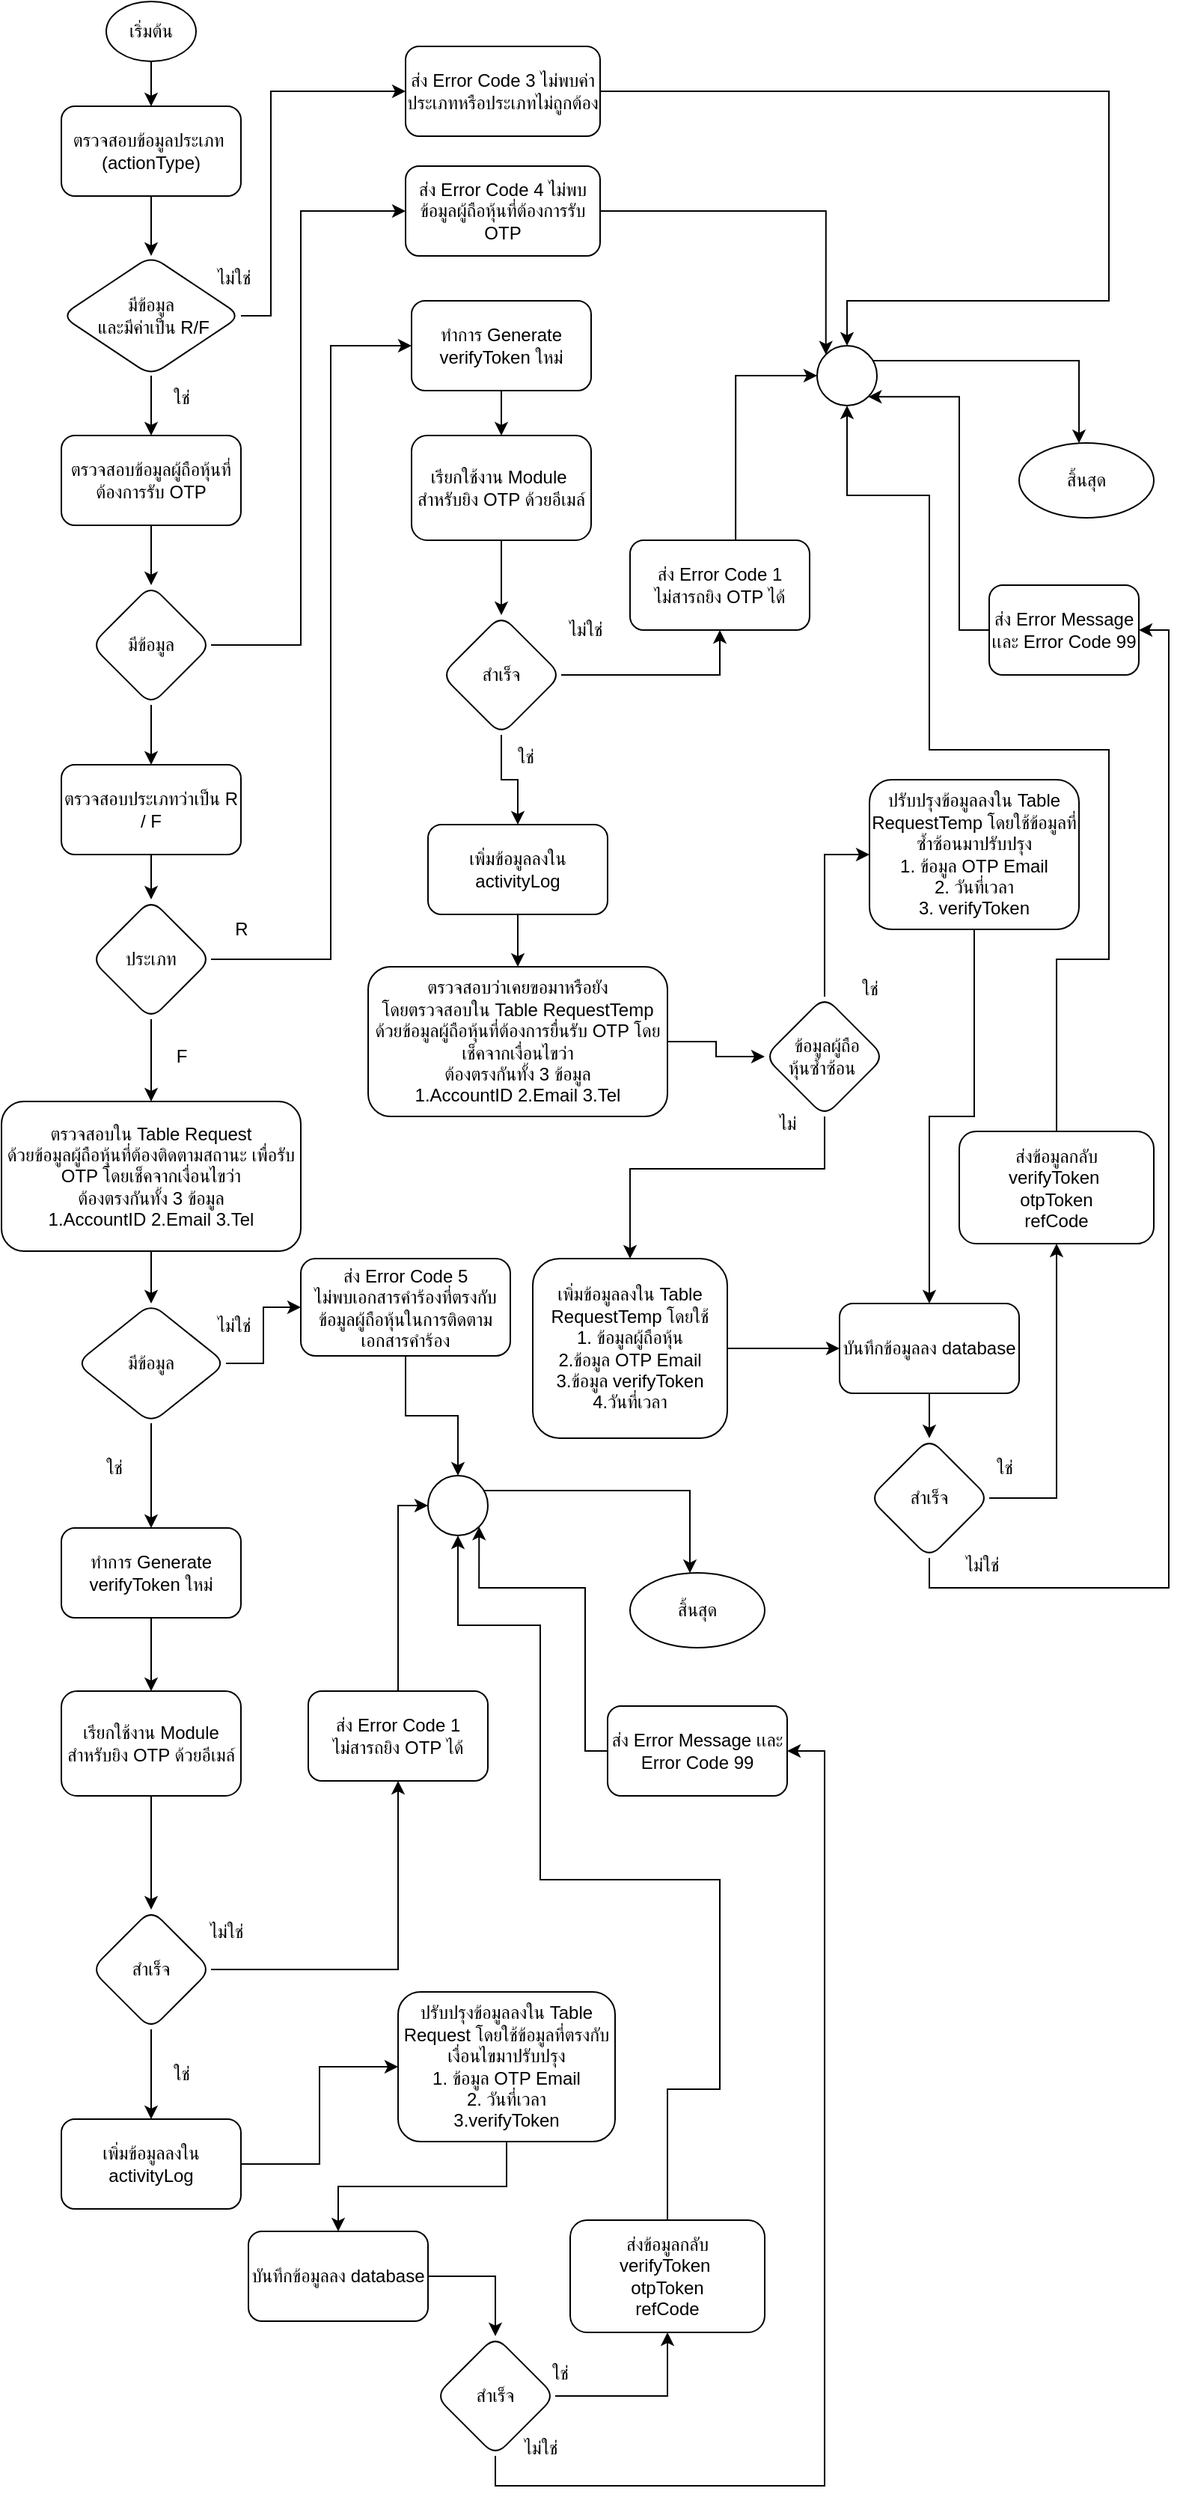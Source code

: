 <mxfile version="20.2.7" type="github">
  <diagram id="dro-6b8uDXhCYp0ZRgtl" name="หน้า-1">
    <mxGraphModel dx="1501" dy="836" grid="1" gridSize="10" guides="1" tooltips="1" connect="1" arrows="1" fold="1" page="1" pageScale="1" pageWidth="827" pageHeight="1169" math="0" shadow="0">
      <root>
        <mxCell id="0" />
        <mxCell id="1" parent="0" />
        <mxCell id="cVtNknkUycDQGSGfjUrZ-103" value="" style="group" parent="1" vertex="1" connectable="0">
          <mxGeometry x="29" y="30" width="770" height="1660" as="geometry" />
        </mxCell>
        <mxCell id="cVtNknkUycDQGSGfjUrZ-2" value="เริ่มต้น" style="ellipse;whiteSpace=wrap;html=1;" parent="cVtNknkUycDQGSGfjUrZ-103" vertex="1">
          <mxGeometry x="70" width="60" height="40" as="geometry" />
        </mxCell>
        <mxCell id="cVtNknkUycDQGSGfjUrZ-4" value="ตรวจสอบข้อมูลประเภท&amp;nbsp;&lt;br&gt;(actionType)" style="rounded=1;whiteSpace=wrap;html=1;" parent="cVtNknkUycDQGSGfjUrZ-103" vertex="1">
          <mxGeometry x="40" y="70" width="120" height="60" as="geometry" />
        </mxCell>
        <mxCell id="cVtNknkUycDQGSGfjUrZ-1" value="" style="edgeStyle=orthogonalEdgeStyle;rounded=0;orthogonalLoop=1;jettySize=auto;html=1;" parent="cVtNknkUycDQGSGfjUrZ-103" source="cVtNknkUycDQGSGfjUrZ-2" target="cVtNknkUycDQGSGfjUrZ-4" edge="1">
          <mxGeometry relative="1" as="geometry" />
        </mxCell>
        <mxCell id="cVtNknkUycDQGSGfjUrZ-7" value="มีข้อมูล&lt;br&gt;&amp;nbsp;และมีค่าเป็น R/F" style="rhombus;whiteSpace=wrap;html=1;rounded=1;" parent="cVtNknkUycDQGSGfjUrZ-103" vertex="1">
          <mxGeometry x="40" y="170" width="120" height="80" as="geometry" />
        </mxCell>
        <mxCell id="cVtNknkUycDQGSGfjUrZ-3" value="" style="edgeStyle=orthogonalEdgeStyle;rounded=0;orthogonalLoop=1;jettySize=auto;html=1;" parent="cVtNknkUycDQGSGfjUrZ-103" source="cVtNknkUycDQGSGfjUrZ-4" target="cVtNknkUycDQGSGfjUrZ-7" edge="1">
          <mxGeometry relative="1" as="geometry" />
        </mxCell>
        <mxCell id="cVtNknkUycDQGSGfjUrZ-9" value="ส่ง Error Code 3 ไม่พบค่าประเภทหรือประเภทไม่ถูกต้อง" style="whiteSpace=wrap;html=1;rounded=1;" parent="cVtNknkUycDQGSGfjUrZ-103" vertex="1">
          <mxGeometry x="270" y="30" width="130" height="60" as="geometry" />
        </mxCell>
        <mxCell id="cVtNknkUycDQGSGfjUrZ-5" value="" style="edgeStyle=orthogonalEdgeStyle;rounded=0;orthogonalLoop=1;jettySize=auto;html=1;" parent="cVtNknkUycDQGSGfjUrZ-103" source="cVtNknkUycDQGSGfjUrZ-7" target="cVtNknkUycDQGSGfjUrZ-9" edge="1">
          <mxGeometry relative="1" as="geometry">
            <Array as="points">
              <mxPoint x="180" y="210" />
              <mxPoint x="180" y="60" />
            </Array>
          </mxGeometry>
        </mxCell>
        <mxCell id="cVtNknkUycDQGSGfjUrZ-12" value="ตรวจสอบข้อมูลผู้ถือหุ้นที่ต้องการรับ OTP" style="whiteSpace=wrap;html=1;rounded=1;" parent="cVtNknkUycDQGSGfjUrZ-103" vertex="1">
          <mxGeometry x="40" y="290" width="120" height="60" as="geometry" />
        </mxCell>
        <mxCell id="cVtNknkUycDQGSGfjUrZ-6" value="" style="edgeStyle=orthogonalEdgeStyle;rounded=0;orthogonalLoop=1;jettySize=auto;html=1;" parent="cVtNknkUycDQGSGfjUrZ-103" source="cVtNknkUycDQGSGfjUrZ-7" target="cVtNknkUycDQGSGfjUrZ-12" edge="1">
          <mxGeometry relative="1" as="geometry" />
        </mxCell>
        <mxCell id="cVtNknkUycDQGSGfjUrZ-14" value="ส่ง Error Code 4 ไม่พบข้อมูลผู้ถือหุ้นที่ต้องการรับ OTP" style="whiteSpace=wrap;html=1;rounded=1;" parent="cVtNknkUycDQGSGfjUrZ-103" vertex="1">
          <mxGeometry x="270" y="110" width="130" height="60" as="geometry" />
        </mxCell>
        <mxCell id="cVtNknkUycDQGSGfjUrZ-15" value="ไม่ใช่" style="text;html=1;align=center;verticalAlign=middle;resizable=0;points=[];autosize=1;strokeColor=none;fillColor=none;" parent="cVtNknkUycDQGSGfjUrZ-103" vertex="1">
          <mxGeometry x="130" y="170" width="50" height="30" as="geometry" />
        </mxCell>
        <mxCell id="cVtNknkUycDQGSGfjUrZ-16" value="ใช่" style="text;html=1;align=center;verticalAlign=middle;resizable=0;points=[];autosize=1;strokeColor=none;fillColor=none;" parent="cVtNknkUycDQGSGfjUrZ-103" vertex="1">
          <mxGeometry x="100" y="250" width="40" height="30" as="geometry" />
        </mxCell>
        <mxCell id="cVtNknkUycDQGSGfjUrZ-18" value="มีข้อมูล" style="rhombus;whiteSpace=wrap;html=1;rounded=1;" parent="cVtNknkUycDQGSGfjUrZ-103" vertex="1">
          <mxGeometry x="60" y="390" width="80" height="80" as="geometry" />
        </mxCell>
        <mxCell id="cVtNknkUycDQGSGfjUrZ-11" value="" style="edgeStyle=orthogonalEdgeStyle;rounded=0;orthogonalLoop=1;jettySize=auto;html=1;" parent="cVtNknkUycDQGSGfjUrZ-103" source="cVtNknkUycDQGSGfjUrZ-12" target="cVtNknkUycDQGSGfjUrZ-18" edge="1">
          <mxGeometry relative="1" as="geometry" />
        </mxCell>
        <mxCell id="cVtNknkUycDQGSGfjUrZ-10" value="" style="edgeStyle=orthogonalEdgeStyle;rounded=0;orthogonalLoop=1;jettySize=auto;html=1;exitX=1;exitY=0.5;exitDx=0;exitDy=0;" parent="cVtNknkUycDQGSGfjUrZ-103" source="cVtNknkUycDQGSGfjUrZ-18" target="cVtNknkUycDQGSGfjUrZ-14" edge="1">
          <mxGeometry relative="1" as="geometry">
            <Array as="points">
              <mxPoint x="200" y="430" />
              <mxPoint x="200" y="140" />
            </Array>
          </mxGeometry>
        </mxCell>
        <mxCell id="cVtNknkUycDQGSGfjUrZ-21" value="ตรวจสอบประเภทว่าเป็น R / F" style="whiteSpace=wrap;html=1;rounded=1;" parent="cVtNknkUycDQGSGfjUrZ-103" vertex="1">
          <mxGeometry x="40" y="510" width="120" height="60" as="geometry" />
        </mxCell>
        <mxCell id="cVtNknkUycDQGSGfjUrZ-17" value="" style="edgeStyle=orthogonalEdgeStyle;rounded=0;orthogonalLoop=1;jettySize=auto;html=1;" parent="cVtNknkUycDQGSGfjUrZ-103" source="cVtNknkUycDQGSGfjUrZ-18" target="cVtNknkUycDQGSGfjUrZ-21" edge="1">
          <mxGeometry relative="1" as="geometry" />
        </mxCell>
        <mxCell id="cVtNknkUycDQGSGfjUrZ-23" value="ประเภท" style="rhombus;whiteSpace=wrap;html=1;rounded=1;" parent="cVtNknkUycDQGSGfjUrZ-103" vertex="1">
          <mxGeometry x="60" y="600" width="80" height="80" as="geometry" />
        </mxCell>
        <mxCell id="cVtNknkUycDQGSGfjUrZ-20" value="" style="edgeStyle=orthogonalEdgeStyle;rounded=0;orthogonalLoop=1;jettySize=auto;html=1;" parent="cVtNknkUycDQGSGfjUrZ-103" source="cVtNknkUycDQGSGfjUrZ-21" target="cVtNknkUycDQGSGfjUrZ-23" edge="1">
          <mxGeometry relative="1" as="geometry" />
        </mxCell>
        <mxCell id="cVtNknkUycDQGSGfjUrZ-24" value="R" style="text;html=1;align=center;verticalAlign=middle;resizable=0;points=[];autosize=1;strokeColor=none;fillColor=none;" parent="cVtNknkUycDQGSGfjUrZ-103" vertex="1">
          <mxGeometry x="145" y="605" width="30" height="30" as="geometry" />
        </mxCell>
        <mxCell id="cVtNknkUycDQGSGfjUrZ-25" value="F" style="text;html=1;align=center;verticalAlign=middle;resizable=0;points=[];autosize=1;strokeColor=none;fillColor=none;" parent="cVtNknkUycDQGSGfjUrZ-103" vertex="1">
          <mxGeometry x="105" y="690" width="30" height="30" as="geometry" />
        </mxCell>
        <mxCell id="cVtNknkUycDQGSGfjUrZ-28" value="สำเร็จ" style="rhombus;whiteSpace=wrap;html=1;rounded=1;" parent="cVtNknkUycDQGSGfjUrZ-103" vertex="1">
          <mxGeometry x="294" y="410" width="80" height="80" as="geometry" />
        </mxCell>
        <mxCell id="cVtNknkUycDQGSGfjUrZ-30" value="ส่ง Error Code 1 &lt;br&gt;ไม่สารถยิง OTP ได้" style="whiteSpace=wrap;html=1;rounded=1;" parent="cVtNknkUycDQGSGfjUrZ-103" vertex="1">
          <mxGeometry x="420" y="360" width="120" height="60" as="geometry" />
        </mxCell>
        <mxCell id="cVtNknkUycDQGSGfjUrZ-27" style="edgeStyle=orthogonalEdgeStyle;rounded=0;orthogonalLoop=1;jettySize=auto;html=1;entryX=0.5;entryY=1;entryDx=0;entryDy=0;" parent="cVtNknkUycDQGSGfjUrZ-103" source="cVtNknkUycDQGSGfjUrZ-28" target="cVtNknkUycDQGSGfjUrZ-30" edge="1">
          <mxGeometry relative="1" as="geometry" />
        </mxCell>
        <mxCell id="cVtNknkUycDQGSGfjUrZ-31" value="ไม่ใช่" style="text;html=1;align=center;verticalAlign=middle;resizable=0;points=[];autosize=1;strokeColor=none;fillColor=none;" parent="cVtNknkUycDQGSGfjUrZ-103" vertex="1">
          <mxGeometry x="365" y="405" width="50" height="30" as="geometry" />
        </mxCell>
        <mxCell id="cVtNknkUycDQGSGfjUrZ-32" value="ใช่" style="text;html=1;align=center;verticalAlign=middle;resizable=0;points=[];autosize=1;strokeColor=none;fillColor=none;" parent="cVtNknkUycDQGSGfjUrZ-103" vertex="1">
          <mxGeometry x="330" y="490" width="40" height="30" as="geometry" />
        </mxCell>
        <mxCell id="cVtNknkUycDQGSGfjUrZ-34" value="" style="ellipse;whiteSpace=wrap;html=1;aspect=fixed;" parent="cVtNknkUycDQGSGfjUrZ-103" vertex="1">
          <mxGeometry x="545" y="230" width="40" height="40" as="geometry" />
        </mxCell>
        <mxCell id="cVtNknkUycDQGSGfjUrZ-8" style="edgeStyle=orthogonalEdgeStyle;rounded=0;orthogonalLoop=1;jettySize=auto;html=1;entryX=0.5;entryY=0;entryDx=0;entryDy=0;" parent="cVtNknkUycDQGSGfjUrZ-103" source="cVtNknkUycDQGSGfjUrZ-9" target="cVtNknkUycDQGSGfjUrZ-34" edge="1">
          <mxGeometry relative="1" as="geometry">
            <mxPoint x="710" y="110" as="targetPoint" />
            <Array as="points">
              <mxPoint x="740" y="60" />
              <mxPoint x="740" y="200" />
              <mxPoint x="565" y="200" />
            </Array>
          </mxGeometry>
        </mxCell>
        <mxCell id="cVtNknkUycDQGSGfjUrZ-13" style="edgeStyle=orthogonalEdgeStyle;rounded=0;orthogonalLoop=1;jettySize=auto;html=1;entryX=0;entryY=0;entryDx=0;entryDy=0;" parent="cVtNknkUycDQGSGfjUrZ-103" source="cVtNknkUycDQGSGfjUrZ-14" target="cVtNknkUycDQGSGfjUrZ-34" edge="1">
          <mxGeometry relative="1" as="geometry">
            <mxPoint x="660" y="140" as="targetPoint" />
          </mxGeometry>
        </mxCell>
        <mxCell id="cVtNknkUycDQGSGfjUrZ-29" style="edgeStyle=orthogonalEdgeStyle;rounded=0;orthogonalLoop=1;jettySize=auto;html=1;entryX=0;entryY=0.5;entryDx=0;entryDy=0;exitX=0.588;exitY=-0.004;exitDx=0;exitDy=0;exitPerimeter=0;" parent="cVtNknkUycDQGSGfjUrZ-103" source="cVtNknkUycDQGSGfjUrZ-30" target="cVtNknkUycDQGSGfjUrZ-34" edge="1">
          <mxGeometry relative="1" as="geometry" />
        </mxCell>
        <mxCell id="cVtNknkUycDQGSGfjUrZ-35" value="เพิ่มข้อมูลลงใน Table RequestTemp โดยใช้&lt;br&gt;1. ข้อมูลผู้ถือหุ้น &lt;br&gt;2.ข้อมูล OTP Email&lt;br&gt;3.ข้อมูล verifyToken&lt;br&gt;4.วันที่เวลา" style="whiteSpace=wrap;html=1;rounded=1;" parent="cVtNknkUycDQGSGfjUrZ-103" vertex="1">
          <mxGeometry x="355" y="840" width="130" height="120" as="geometry" />
        </mxCell>
        <mxCell id="cVtNknkUycDQGSGfjUrZ-37" value="เพิ่มข้อมูลลงใน activityLog" style="whiteSpace=wrap;html=1;rounded=1;" parent="cVtNknkUycDQGSGfjUrZ-103" vertex="1">
          <mxGeometry x="285" y="550" width="120" height="60" as="geometry" />
        </mxCell>
        <mxCell id="cVtNknkUycDQGSGfjUrZ-26" value="" style="edgeStyle=orthogonalEdgeStyle;rounded=0;orthogonalLoop=1;jettySize=auto;html=1;" parent="cVtNknkUycDQGSGfjUrZ-103" source="cVtNknkUycDQGSGfjUrZ-28" target="cVtNknkUycDQGSGfjUrZ-37" edge="1">
          <mxGeometry relative="1" as="geometry" />
        </mxCell>
        <mxCell id="cVtNknkUycDQGSGfjUrZ-39" value="บันทึกข้อมูลลง database" style="whiteSpace=wrap;html=1;rounded=1;" parent="cVtNknkUycDQGSGfjUrZ-103" vertex="1">
          <mxGeometry x="560" y="870" width="120" height="60" as="geometry" />
        </mxCell>
        <mxCell id="cVtNknkUycDQGSGfjUrZ-40" value="" style="edgeStyle=orthogonalEdgeStyle;rounded=0;orthogonalLoop=1;jettySize=auto;html=1;" parent="cVtNknkUycDQGSGfjUrZ-103" source="cVtNknkUycDQGSGfjUrZ-35" target="cVtNknkUycDQGSGfjUrZ-39" edge="1">
          <mxGeometry relative="1" as="geometry">
            <Array as="points">
              <mxPoint x="670" y="880" />
            </Array>
          </mxGeometry>
        </mxCell>
        <mxCell id="cVtNknkUycDQGSGfjUrZ-42" value="" style="edgeStyle=orthogonalEdgeStyle;rounded=0;orthogonalLoop=1;jettySize=auto;html=1;" parent="cVtNknkUycDQGSGfjUrZ-103" source="cVtNknkUycDQGSGfjUrZ-43" target="cVtNknkUycDQGSGfjUrZ-35" edge="1">
          <mxGeometry relative="1" as="geometry">
            <Array as="points">
              <mxPoint x="550" y="780" />
              <mxPoint x="420" y="780" />
            </Array>
          </mxGeometry>
        </mxCell>
        <mxCell id="cVtNknkUycDQGSGfjUrZ-43" value="&amp;nbsp;ข้อมูลผู้ถือ&lt;br&gt;หุ้นซ้ำซ้อน&amp;nbsp;" style="rhombus;whiteSpace=wrap;html=1;rounded=1;" parent="cVtNknkUycDQGSGfjUrZ-103" vertex="1">
          <mxGeometry x="510" y="665" width="80" height="80" as="geometry" />
        </mxCell>
        <mxCell id="cVtNknkUycDQGSGfjUrZ-44" value="" style="edgeStyle=orthogonalEdgeStyle;rounded=0;orthogonalLoop=1;jettySize=auto;html=1;entryX=0.5;entryY=0;entryDx=0;entryDy=0;" parent="cVtNknkUycDQGSGfjUrZ-103" source="cVtNknkUycDQGSGfjUrZ-45" target="cVtNknkUycDQGSGfjUrZ-39" edge="1">
          <mxGeometry relative="1" as="geometry">
            <mxPoint x="685" y="1025" as="targetPoint" />
          </mxGeometry>
        </mxCell>
        <mxCell id="cVtNknkUycDQGSGfjUrZ-45" value="ปรับปรุงข้อมูลลงใน Table RequestTemp โดยใช้ข้อมูลที่ซ้ำซ้อนมาปรับปรุง&lt;br&gt;1. ข้อมูล OTP Email&lt;br&gt;2. วันที่เวลา&lt;br&gt;3. verifyToken" style="whiteSpace=wrap;html=1;rounded=1;" parent="cVtNknkUycDQGSGfjUrZ-103" vertex="1">
          <mxGeometry x="580" y="520" width="140" height="100" as="geometry" />
        </mxCell>
        <mxCell id="cVtNknkUycDQGSGfjUrZ-41" style="edgeStyle=orthogonalEdgeStyle;rounded=0;orthogonalLoop=1;jettySize=auto;html=1;entryX=0;entryY=0.5;entryDx=0;entryDy=0;" parent="cVtNknkUycDQGSGfjUrZ-103" source="cVtNknkUycDQGSGfjUrZ-43" target="cVtNknkUycDQGSGfjUrZ-45" edge="1">
          <mxGeometry relative="1" as="geometry" />
        </mxCell>
        <mxCell id="cVtNknkUycDQGSGfjUrZ-46" value="ไม่" style="text;html=1;align=center;verticalAlign=middle;resizable=0;points=[];autosize=1;strokeColor=none;fillColor=none;" parent="cVtNknkUycDQGSGfjUrZ-103" vertex="1">
          <mxGeometry x="505" y="735" width="40" height="30" as="geometry" />
        </mxCell>
        <mxCell id="cVtNknkUycDQGSGfjUrZ-47" value="ใช่" style="text;html=1;align=center;verticalAlign=middle;resizable=0;points=[];autosize=1;strokeColor=none;fillColor=none;" parent="cVtNknkUycDQGSGfjUrZ-103" vertex="1">
          <mxGeometry x="560" y="645" width="40" height="30" as="geometry" />
        </mxCell>
        <mxCell id="cVtNknkUycDQGSGfjUrZ-48" style="edgeStyle=orthogonalEdgeStyle;rounded=0;orthogonalLoop=1;jettySize=auto;html=1;entryX=0.5;entryY=1;entryDx=0;entryDy=0;exitX=0.5;exitY=0;exitDx=0;exitDy=0;" parent="cVtNknkUycDQGSGfjUrZ-103" source="cVtNknkUycDQGSGfjUrZ-49" target="cVtNknkUycDQGSGfjUrZ-34" edge="1">
          <mxGeometry relative="1" as="geometry">
            <mxPoint x="700" y="750" as="sourcePoint" />
            <Array as="points">
              <mxPoint x="705" y="640" />
              <mxPoint x="740" y="640" />
              <mxPoint x="740" y="500" />
              <mxPoint x="620" y="500" />
              <mxPoint x="620" y="330" />
              <mxPoint x="565" y="330" />
            </Array>
          </mxGeometry>
        </mxCell>
        <mxCell id="cVtNknkUycDQGSGfjUrZ-49" value="ส่งข้อมูลกลับ&lt;br&gt;verifyToken&amp;nbsp;&lt;br&gt;otpToken&lt;br&gt;refCode" style="whiteSpace=wrap;html=1;rounded=1;" parent="cVtNknkUycDQGSGfjUrZ-103" vertex="1">
          <mxGeometry x="640" y="755" width="130" height="75" as="geometry" />
        </mxCell>
        <mxCell id="cVtNknkUycDQGSGfjUrZ-50" value="สิ้นสุด" style="ellipse;whiteSpace=wrap;html=1;" parent="cVtNknkUycDQGSGfjUrZ-103" vertex="1">
          <mxGeometry x="680" y="295" width="90" height="50" as="geometry" />
        </mxCell>
        <mxCell id="cVtNknkUycDQGSGfjUrZ-33" value="" style="edgeStyle=orthogonalEdgeStyle;rounded=0;orthogonalLoop=1;jettySize=auto;html=1;" parent="cVtNknkUycDQGSGfjUrZ-103" source="cVtNknkUycDQGSGfjUrZ-34" target="cVtNknkUycDQGSGfjUrZ-50" edge="1">
          <mxGeometry relative="1" as="geometry">
            <Array as="points">
              <mxPoint x="720" y="240" />
            </Array>
          </mxGeometry>
        </mxCell>
        <mxCell id="cVtNknkUycDQGSGfjUrZ-51" style="edgeStyle=orthogonalEdgeStyle;rounded=0;orthogonalLoop=1;jettySize=auto;html=1;entryX=0.5;entryY=1;entryDx=0;entryDy=0;" parent="cVtNknkUycDQGSGfjUrZ-103" source="cVtNknkUycDQGSGfjUrZ-53" target="cVtNknkUycDQGSGfjUrZ-49" edge="1">
          <mxGeometry relative="1" as="geometry">
            <mxPoint x="710" y="840" as="targetPoint" />
            <Array as="points">
              <mxPoint x="705" y="1000" />
            </Array>
          </mxGeometry>
        </mxCell>
        <mxCell id="cVtNknkUycDQGSGfjUrZ-53" value="สำเร็จ" style="rhombus;whiteSpace=wrap;html=1;rounded=1;" parent="cVtNknkUycDQGSGfjUrZ-103" vertex="1">
          <mxGeometry x="580" y="960" width="80" height="80" as="geometry" />
        </mxCell>
        <mxCell id="cVtNknkUycDQGSGfjUrZ-38" value="" style="edgeStyle=orthogonalEdgeStyle;rounded=0;orthogonalLoop=1;jettySize=auto;html=1;" parent="cVtNknkUycDQGSGfjUrZ-103" source="cVtNknkUycDQGSGfjUrZ-39" target="cVtNknkUycDQGSGfjUrZ-53" edge="1">
          <mxGeometry relative="1" as="geometry" />
        </mxCell>
        <mxCell id="cVtNknkUycDQGSGfjUrZ-54" value="ใช่" style="text;html=1;align=center;verticalAlign=middle;resizable=0;points=[];autosize=1;strokeColor=none;fillColor=none;" parent="cVtNknkUycDQGSGfjUrZ-103" vertex="1">
          <mxGeometry x="650" y="965" width="40" height="30" as="geometry" />
        </mxCell>
        <mxCell id="cVtNknkUycDQGSGfjUrZ-56" value="ตรวจสอบใน Table Request&lt;br&gt;ด้วยข้อมูลผู้ถือหุ้นที่ต้องติดตามสถานะ เพื่อรับ OTP โดยเช็คจากเงื่อนไขว่า&lt;br&gt;ต้องตรงกันทั้ง 3 ข้อมูล&lt;br&gt;1.AccountID 2.Email 3.Tel" style="whiteSpace=wrap;html=1;rounded=1;" parent="cVtNknkUycDQGSGfjUrZ-103" vertex="1">
          <mxGeometry y="735" width="200" height="100" as="geometry" />
        </mxCell>
        <mxCell id="cVtNknkUycDQGSGfjUrZ-22" value="" style="edgeStyle=orthogonalEdgeStyle;rounded=0;orthogonalLoop=1;jettySize=auto;html=1;entryX=0.5;entryY=0;entryDx=0;entryDy=0;" parent="cVtNknkUycDQGSGfjUrZ-103" source="cVtNknkUycDQGSGfjUrZ-23" target="cVtNknkUycDQGSGfjUrZ-56" edge="1">
          <mxGeometry relative="1" as="geometry">
            <mxPoint x="100" y="770" as="targetPoint" />
          </mxGeometry>
        </mxCell>
        <mxCell id="cVtNknkUycDQGSGfjUrZ-57" value="ไม่ใช่" style="text;html=1;align=center;verticalAlign=middle;resizable=0;points=[];autosize=1;strokeColor=none;fillColor=none;" parent="cVtNknkUycDQGSGfjUrZ-103" vertex="1">
          <mxGeometry x="630" y="1030" width="50" height="30" as="geometry" />
        </mxCell>
        <mxCell id="cVtNknkUycDQGSGfjUrZ-60" value="มีข้อมูล" style="rhombus;whiteSpace=wrap;html=1;rounded=1;" parent="cVtNknkUycDQGSGfjUrZ-103" vertex="1">
          <mxGeometry x="50" y="870" width="100" height="80" as="geometry" />
        </mxCell>
        <mxCell id="cVtNknkUycDQGSGfjUrZ-55" value="" style="edgeStyle=orthogonalEdgeStyle;rounded=0;orthogonalLoop=1;jettySize=auto;html=1;entryX=0.5;entryY=0;entryDx=0;entryDy=0;" parent="cVtNknkUycDQGSGfjUrZ-103" source="cVtNknkUycDQGSGfjUrZ-56" target="cVtNknkUycDQGSGfjUrZ-60" edge="1">
          <mxGeometry relative="1" as="geometry">
            <mxPoint x="99.524" y="860.022" as="targetPoint" />
          </mxGeometry>
        </mxCell>
        <mxCell id="cVtNknkUycDQGSGfjUrZ-61" value="ทำการ Generate verifyToken ใหม่" style="whiteSpace=wrap;html=1;rounded=1;" parent="cVtNknkUycDQGSGfjUrZ-103" vertex="1">
          <mxGeometry x="40" y="1020" width="120" height="60" as="geometry" />
        </mxCell>
        <mxCell id="cVtNknkUycDQGSGfjUrZ-58" style="edgeStyle=orthogonalEdgeStyle;rounded=0;orthogonalLoop=1;jettySize=auto;html=1;entryX=0.5;entryY=0;entryDx=0;entryDy=0;" parent="cVtNknkUycDQGSGfjUrZ-103" source="cVtNknkUycDQGSGfjUrZ-60" target="cVtNknkUycDQGSGfjUrZ-61" edge="1">
          <mxGeometry relative="1" as="geometry" />
        </mxCell>
        <mxCell id="cVtNknkUycDQGSGfjUrZ-62" value="ใช่" style="text;html=1;align=center;verticalAlign=middle;resizable=0;points=[];autosize=1;strokeColor=none;fillColor=none;" parent="cVtNknkUycDQGSGfjUrZ-103" vertex="1">
          <mxGeometry x="55" y="965" width="40" height="30" as="geometry" />
        </mxCell>
        <mxCell id="cVtNknkUycDQGSGfjUrZ-63" value="ไม่ใช่" style="text;html=1;align=center;verticalAlign=middle;resizable=0;points=[];autosize=1;strokeColor=none;fillColor=none;" parent="cVtNknkUycDQGSGfjUrZ-103" vertex="1">
          <mxGeometry x="130" y="870" width="50" height="30" as="geometry" />
        </mxCell>
        <mxCell id="cVtNknkUycDQGSGfjUrZ-64" value="เรียกใช้งาน Module สำหรับยิง OTP ด้วยอีเมล์" style="whiteSpace=wrap;html=1;rounded=1;" parent="cVtNknkUycDQGSGfjUrZ-103" vertex="1">
          <mxGeometry x="40" y="1129" width="120" height="70" as="geometry" />
        </mxCell>
        <mxCell id="cVtNknkUycDQGSGfjUrZ-65" value="" style="edgeStyle=orthogonalEdgeStyle;rounded=0;orthogonalLoop=1;jettySize=auto;html=1;" parent="cVtNknkUycDQGSGfjUrZ-103" source="cVtNknkUycDQGSGfjUrZ-61" target="cVtNknkUycDQGSGfjUrZ-64" edge="1">
          <mxGeometry relative="1" as="geometry" />
        </mxCell>
        <mxCell id="cVtNknkUycDQGSGfjUrZ-66" value="สำเร็จ" style="rhombus;whiteSpace=wrap;html=1;rounded=1;" parent="cVtNknkUycDQGSGfjUrZ-103" vertex="1">
          <mxGeometry x="60" y="1275" width="80" height="80" as="geometry" />
        </mxCell>
        <mxCell id="cVtNknkUycDQGSGfjUrZ-67" value="" style="edgeStyle=orthogonalEdgeStyle;rounded=0;orthogonalLoop=1;jettySize=auto;html=1;" parent="cVtNknkUycDQGSGfjUrZ-103" source="cVtNknkUycDQGSGfjUrZ-64" target="cVtNknkUycDQGSGfjUrZ-66" edge="1">
          <mxGeometry relative="1" as="geometry" />
        </mxCell>
        <mxCell id="cVtNknkUycDQGSGfjUrZ-68" value="ส่ง Error Code 1 &lt;br&gt;ไม่สารถยิง OTP ได้" style="whiteSpace=wrap;html=1;rounded=1;" parent="cVtNknkUycDQGSGfjUrZ-103" vertex="1">
          <mxGeometry x="205" y="1129" width="120" height="60" as="geometry" />
        </mxCell>
        <mxCell id="cVtNknkUycDQGSGfjUrZ-69" style="edgeStyle=orthogonalEdgeStyle;rounded=0;orthogonalLoop=1;jettySize=auto;html=1;entryX=0.5;entryY=1;entryDx=0;entryDy=0;" parent="cVtNknkUycDQGSGfjUrZ-103" source="cVtNknkUycDQGSGfjUrZ-66" target="cVtNknkUycDQGSGfjUrZ-68" edge="1">
          <mxGeometry relative="1" as="geometry">
            <Array as="points">
              <mxPoint x="265" y="1315" />
            </Array>
          </mxGeometry>
        </mxCell>
        <mxCell id="cVtNknkUycDQGSGfjUrZ-70" value="ไม่ใช่" style="text;html=1;align=center;verticalAlign=middle;resizable=0;points=[];autosize=1;strokeColor=none;fillColor=none;" parent="cVtNknkUycDQGSGfjUrZ-103" vertex="1">
          <mxGeometry x="125" y="1275" width="50" height="30" as="geometry" />
        </mxCell>
        <mxCell id="cVtNknkUycDQGSGfjUrZ-71" value="ใช่" style="text;html=1;align=center;verticalAlign=middle;resizable=0;points=[];autosize=1;strokeColor=none;fillColor=none;" parent="cVtNknkUycDQGSGfjUrZ-103" vertex="1">
          <mxGeometry x="100" y="1370" width="40" height="30" as="geometry" />
        </mxCell>
        <mxCell id="cVtNknkUycDQGSGfjUrZ-72" value="" style="ellipse;whiteSpace=wrap;html=1;aspect=fixed;" parent="cVtNknkUycDQGSGfjUrZ-103" vertex="1">
          <mxGeometry x="285" y="985" width="40" height="40" as="geometry" />
        </mxCell>
        <mxCell id="cVtNknkUycDQGSGfjUrZ-73" style="edgeStyle=orthogonalEdgeStyle;rounded=0;orthogonalLoop=1;jettySize=auto;html=1;entryX=0;entryY=0.5;entryDx=0;entryDy=0;" parent="cVtNknkUycDQGSGfjUrZ-103" source="cVtNknkUycDQGSGfjUrZ-68" target="cVtNknkUycDQGSGfjUrZ-72" edge="1">
          <mxGeometry relative="1" as="geometry" />
        </mxCell>
        <mxCell id="cVtNknkUycDQGSGfjUrZ-74" value="เพิ่มข้อมูลลงใน activityLog" style="whiteSpace=wrap;html=1;rounded=1;" parent="cVtNknkUycDQGSGfjUrZ-103" vertex="1">
          <mxGeometry x="40" y="1415" width="120" height="60" as="geometry" />
        </mxCell>
        <mxCell id="cVtNknkUycDQGSGfjUrZ-75" value="" style="edgeStyle=orthogonalEdgeStyle;rounded=0;orthogonalLoop=1;jettySize=auto;html=1;" parent="cVtNknkUycDQGSGfjUrZ-103" source="cVtNknkUycDQGSGfjUrZ-66" target="cVtNknkUycDQGSGfjUrZ-74" edge="1">
          <mxGeometry relative="1" as="geometry" />
        </mxCell>
        <mxCell id="cVtNknkUycDQGSGfjUrZ-76" value="บันทึกข้อมูลลง database" style="whiteSpace=wrap;html=1;rounded=1;" parent="cVtNknkUycDQGSGfjUrZ-103" vertex="1">
          <mxGeometry x="165" y="1490" width="120" height="60" as="geometry" />
        </mxCell>
        <mxCell id="cVtNknkUycDQGSGfjUrZ-77" value="" style="edgeStyle=orthogonalEdgeStyle;rounded=0;orthogonalLoop=1;jettySize=auto;html=1;entryX=0.5;entryY=0;entryDx=0;entryDy=0;" parent="cVtNknkUycDQGSGfjUrZ-103" source="cVtNknkUycDQGSGfjUrZ-78" target="cVtNknkUycDQGSGfjUrZ-76" edge="1">
          <mxGeometry relative="1" as="geometry">
            <mxPoint x="425" y="1780" as="targetPoint" />
          </mxGeometry>
        </mxCell>
        <mxCell id="cVtNknkUycDQGSGfjUrZ-78" value="ปรับปรุงข้อมูลลงใน Table Request โดยใช้ข้อมูลที่ตรงกับเงื่อนไขมาปรับปรุง&lt;br&gt;1. ข้อมูล OTP Email&lt;br&gt;2. วันที่เวลา&lt;br&gt;3.verifyToken" style="whiteSpace=wrap;html=1;rounded=1;" parent="cVtNknkUycDQGSGfjUrZ-103" vertex="1">
          <mxGeometry x="265" y="1330" width="145" height="100" as="geometry" />
        </mxCell>
        <mxCell id="cVtNknkUycDQGSGfjUrZ-79" style="edgeStyle=orthogonalEdgeStyle;rounded=0;orthogonalLoop=1;jettySize=auto;html=1;entryX=0;entryY=0.5;entryDx=0;entryDy=0;exitX=1;exitY=0.5;exitDx=0;exitDy=0;" parent="cVtNknkUycDQGSGfjUrZ-103" source="cVtNknkUycDQGSGfjUrZ-74" target="cVtNknkUycDQGSGfjUrZ-78" edge="1">
          <mxGeometry relative="1" as="geometry">
            <mxPoint x="300.0" y="1510.0" as="sourcePoint" />
          </mxGeometry>
        </mxCell>
        <mxCell id="cVtNknkUycDQGSGfjUrZ-80" style="edgeStyle=orthogonalEdgeStyle;rounded=0;orthogonalLoop=1;jettySize=auto;html=1;entryX=0.5;entryY=1;entryDx=0;entryDy=0;exitX=0.5;exitY=0;exitDx=0;exitDy=0;" parent="cVtNknkUycDQGSGfjUrZ-103" source="cVtNknkUycDQGSGfjUrZ-81" target="cVtNknkUycDQGSGfjUrZ-72" edge="1">
          <mxGeometry relative="1" as="geometry">
            <mxPoint x="440" y="1505" as="sourcePoint" />
            <Array as="points">
              <mxPoint x="445" y="1395" />
              <mxPoint x="480" y="1395" />
              <mxPoint x="480" y="1255" />
              <mxPoint x="360" y="1255" />
              <mxPoint x="360" y="1085" />
              <mxPoint x="305" y="1085" />
            </Array>
          </mxGeometry>
        </mxCell>
        <mxCell id="cVtNknkUycDQGSGfjUrZ-81" value="ส่งข้อมูลกลับ&lt;br&gt;verifyToken&amp;nbsp;&lt;br&gt;otpToken&lt;br&gt;refCode" style="whiteSpace=wrap;html=1;rounded=1;" parent="cVtNknkUycDQGSGfjUrZ-103" vertex="1">
          <mxGeometry x="380" y="1482.5" width="130" height="75" as="geometry" />
        </mxCell>
        <mxCell id="cVtNknkUycDQGSGfjUrZ-82" value="สิ้นสุด" style="ellipse;whiteSpace=wrap;html=1;" parent="cVtNknkUycDQGSGfjUrZ-103" vertex="1">
          <mxGeometry x="420" y="1050" width="90" height="50" as="geometry" />
        </mxCell>
        <mxCell id="cVtNknkUycDQGSGfjUrZ-83" value="" style="edgeStyle=orthogonalEdgeStyle;rounded=0;orthogonalLoop=1;jettySize=auto;html=1;" parent="cVtNknkUycDQGSGfjUrZ-103" source="cVtNknkUycDQGSGfjUrZ-72" target="cVtNknkUycDQGSGfjUrZ-82" edge="1">
          <mxGeometry relative="1" as="geometry">
            <Array as="points">
              <mxPoint x="460" y="995" />
            </Array>
          </mxGeometry>
        </mxCell>
        <mxCell id="cVtNknkUycDQGSGfjUrZ-84" style="edgeStyle=orthogonalEdgeStyle;rounded=0;orthogonalLoop=1;jettySize=auto;html=1;entryX=0.5;entryY=1;entryDx=0;entryDy=0;exitX=1;exitY=0.5;exitDx=0;exitDy=0;" parent="cVtNknkUycDQGSGfjUrZ-103" source="cVtNknkUycDQGSGfjUrZ-86" target="cVtNknkUycDQGSGfjUrZ-81" edge="1">
          <mxGeometry relative="1" as="geometry">
            <mxPoint x="450" y="1595" as="targetPoint" />
            <Array as="points">
              <mxPoint x="445" y="1600" />
            </Array>
            <mxPoint x="340" y="1670" as="sourcePoint" />
          </mxGeometry>
        </mxCell>
        <mxCell id="cVtNknkUycDQGSGfjUrZ-86" value="สำเร็จ" style="rhombus;whiteSpace=wrap;html=1;rounded=1;" parent="cVtNknkUycDQGSGfjUrZ-103" vertex="1">
          <mxGeometry x="290" y="1560" width="80" height="80" as="geometry" />
        </mxCell>
        <mxCell id="cVtNknkUycDQGSGfjUrZ-87" value="ใช่" style="text;html=1;align=center;verticalAlign=middle;resizable=0;points=[];autosize=1;strokeColor=none;fillColor=none;" parent="cVtNknkUycDQGSGfjUrZ-103" vertex="1">
          <mxGeometry x="353" y="1570" width="40" height="30" as="geometry" />
        </mxCell>
        <mxCell id="cVtNknkUycDQGSGfjUrZ-88" value="ไม่ใช่" style="text;html=1;align=center;verticalAlign=middle;resizable=0;points=[];autosize=1;strokeColor=none;fillColor=none;" parent="cVtNknkUycDQGSGfjUrZ-103" vertex="1">
          <mxGeometry x="335" y="1620" width="50" height="30" as="geometry" />
        </mxCell>
        <mxCell id="cVtNknkUycDQGSGfjUrZ-89" value="" style="edgeStyle=orthogonalEdgeStyle;rounded=0;orthogonalLoop=1;jettySize=auto;html=1;" parent="cVtNknkUycDQGSGfjUrZ-103" source="cVtNknkUycDQGSGfjUrZ-76" target="cVtNknkUycDQGSGfjUrZ-86" edge="1">
          <mxGeometry relative="1" as="geometry" />
        </mxCell>
        <mxCell id="cVtNknkUycDQGSGfjUrZ-90" style="edgeStyle=orthogonalEdgeStyle;rounded=0;orthogonalLoop=1;jettySize=auto;html=1;entryX=0.5;entryY=0;entryDx=0;entryDy=0;" parent="cVtNknkUycDQGSGfjUrZ-103" source="cVtNknkUycDQGSGfjUrZ-91" target="cVtNknkUycDQGSGfjUrZ-72" edge="1">
          <mxGeometry relative="1" as="geometry" />
        </mxCell>
        <mxCell id="cVtNknkUycDQGSGfjUrZ-91" value="ส่ง Error Code 5&lt;br&gt;ไม่พบเอกสารคำร้องที่ตรงกับข้อมูลผู้ถือหุ้นในการติดตามเอกสารคำร้อง" style="whiteSpace=wrap;html=1;rounded=1;" parent="cVtNknkUycDQGSGfjUrZ-103" vertex="1">
          <mxGeometry x="200" y="840" width="140" height="65" as="geometry" />
        </mxCell>
        <mxCell id="cVtNknkUycDQGSGfjUrZ-59" value="" style="edgeStyle=orthogonalEdgeStyle;rounded=0;orthogonalLoop=1;jettySize=auto;html=1;" parent="cVtNknkUycDQGSGfjUrZ-103" source="cVtNknkUycDQGSGfjUrZ-60" target="cVtNknkUycDQGSGfjUrZ-91" edge="1">
          <mxGeometry relative="1" as="geometry" />
        </mxCell>
        <mxCell id="cVtNknkUycDQGSGfjUrZ-92" style="edgeStyle=orthogonalEdgeStyle;rounded=0;orthogonalLoop=1;jettySize=auto;html=1;entryX=1;entryY=1;entryDx=0;entryDy=0;" parent="cVtNknkUycDQGSGfjUrZ-103" source="cVtNknkUycDQGSGfjUrZ-93" target="cVtNknkUycDQGSGfjUrZ-34" edge="1">
          <mxGeometry relative="1" as="geometry">
            <Array as="points">
              <mxPoint x="640" y="420" />
              <mxPoint x="640" y="264" />
            </Array>
          </mxGeometry>
        </mxCell>
        <mxCell id="cVtNknkUycDQGSGfjUrZ-93" value="ส่ง Error Message เเละ Error Code 99" style="whiteSpace=wrap;html=1;rounded=1;" parent="cVtNknkUycDQGSGfjUrZ-103" vertex="1">
          <mxGeometry x="660" y="390" width="100" height="60" as="geometry" />
        </mxCell>
        <mxCell id="cVtNknkUycDQGSGfjUrZ-94" style="edgeStyle=orthogonalEdgeStyle;rounded=0;orthogonalLoop=1;jettySize=auto;html=1;entryX=1;entryY=1;entryDx=0;entryDy=0;" parent="cVtNknkUycDQGSGfjUrZ-103" source="cVtNknkUycDQGSGfjUrZ-95" target="cVtNknkUycDQGSGfjUrZ-72" edge="1">
          <mxGeometry relative="1" as="geometry">
            <Array as="points">
              <mxPoint x="390" y="1169" />
              <mxPoint x="390" y="1060" />
              <mxPoint x="319" y="1060" />
            </Array>
          </mxGeometry>
        </mxCell>
        <mxCell id="cVtNknkUycDQGSGfjUrZ-95" value="ส่ง Error Message เเละ Error Code 99" style="whiteSpace=wrap;html=1;rounded=1;" parent="cVtNknkUycDQGSGfjUrZ-103" vertex="1">
          <mxGeometry x="405" y="1139" width="120" height="60" as="geometry" />
        </mxCell>
        <mxCell id="cVtNknkUycDQGSGfjUrZ-96" style="edgeStyle=orthogonalEdgeStyle;rounded=0;orthogonalLoop=1;jettySize=auto;html=1;" parent="cVtNknkUycDQGSGfjUrZ-103" source="cVtNknkUycDQGSGfjUrZ-97" target="cVtNknkUycDQGSGfjUrZ-43" edge="1">
          <mxGeometry relative="1" as="geometry">
            <mxPoint x="470" y="720" as="targetPoint" />
          </mxGeometry>
        </mxCell>
        <mxCell id="cVtNknkUycDQGSGfjUrZ-97" value="ตรวจสอบว่าเคยขอมาหรือยัง &lt;br&gt;โดยตรวจสอบใน Table RequestTemp&lt;br&gt;ด้วยข้อมูลผู้ถือหุ้นที่ต้องการยื่นรับ OTP โดยเช็คจากเงื่อนไขว่า&lt;br&gt;ต้องตรงกันทั้ง 3 ข้อมูล&lt;br&gt;1.AccountID 2.Email 3.Tel" style="whiteSpace=wrap;html=1;rounded=1;" parent="cVtNknkUycDQGSGfjUrZ-103" vertex="1">
          <mxGeometry x="245" y="645" width="200" height="100" as="geometry" />
        </mxCell>
        <mxCell id="cVtNknkUycDQGSGfjUrZ-98" value="" style="group" parent="cVtNknkUycDQGSGfjUrZ-103" vertex="1" connectable="0">
          <mxGeometry x="274" y="200" width="120" height="160" as="geometry" />
        </mxCell>
        <mxCell id="cVtNknkUycDQGSGfjUrZ-99" value="ทำการ Generate verifyToken ใหม่" style="whiteSpace=wrap;html=1;rounded=1;" parent="cVtNknkUycDQGSGfjUrZ-98" vertex="1">
          <mxGeometry width="120" height="60" as="geometry" />
        </mxCell>
        <mxCell id="cVtNknkUycDQGSGfjUrZ-100" value="เรียกใช้งาน Module&amp;nbsp; สำหรับยิง OTP ด้วยอีเมล์" style="whiteSpace=wrap;html=1;rounded=1;" parent="cVtNknkUycDQGSGfjUrZ-98" vertex="1">
          <mxGeometry y="90" width="120" height="70" as="geometry" />
        </mxCell>
        <mxCell id="cVtNknkUycDQGSGfjUrZ-101" value="" style="edgeStyle=orthogonalEdgeStyle;rounded=0;orthogonalLoop=1;jettySize=auto;html=1;" parent="cVtNknkUycDQGSGfjUrZ-98" source="cVtNknkUycDQGSGfjUrZ-99" target="cVtNknkUycDQGSGfjUrZ-100" edge="1">
          <mxGeometry relative="1" as="geometry" />
        </mxCell>
        <mxCell id="cVtNknkUycDQGSGfjUrZ-102" value="" style="edgeStyle=orthogonalEdgeStyle;rounded=0;orthogonalLoop=1;jettySize=auto;html=1;" parent="cVtNknkUycDQGSGfjUrZ-103" source="cVtNknkUycDQGSGfjUrZ-100" target="cVtNknkUycDQGSGfjUrZ-28" edge="1">
          <mxGeometry relative="1" as="geometry" />
        </mxCell>
        <mxCell id="cVtNknkUycDQGSGfjUrZ-52" style="edgeStyle=orthogonalEdgeStyle;rounded=0;orthogonalLoop=1;jettySize=auto;html=1;exitX=0.5;exitY=1;exitDx=0;exitDy=0;entryX=1;entryY=0.5;entryDx=0;entryDy=0;" parent="cVtNknkUycDQGSGfjUrZ-103" source="cVtNknkUycDQGSGfjUrZ-53" target="cVtNknkUycDQGSGfjUrZ-93" edge="1">
          <mxGeometry relative="1" as="geometry">
            <mxPoint x="790" y="660" as="targetPoint" />
          </mxGeometry>
        </mxCell>
        <mxCell id="cVtNknkUycDQGSGfjUrZ-85" style="edgeStyle=orthogonalEdgeStyle;rounded=0;orthogonalLoop=1;jettySize=auto;html=1;entryX=1;entryY=0.5;entryDx=0;entryDy=0;" parent="cVtNknkUycDQGSGfjUrZ-103" source="cVtNknkUycDQGSGfjUrZ-86" target="cVtNknkUycDQGSGfjUrZ-95" edge="1">
          <mxGeometry relative="1" as="geometry">
            <mxPoint x="540" y="1160" as="targetPoint" />
            <Array as="points">
              <mxPoint x="330" y="1660" />
              <mxPoint x="550" y="1660" />
              <mxPoint x="550" y="1169" />
            </Array>
          </mxGeometry>
        </mxCell>
        <mxCell id="cVtNknkUycDQGSGfjUrZ-36" value="" style="edgeStyle=orthogonalEdgeStyle;rounded=0;orthogonalLoop=1;jettySize=auto;html=1;" parent="cVtNknkUycDQGSGfjUrZ-103" source="cVtNknkUycDQGSGfjUrZ-37" target="cVtNknkUycDQGSGfjUrZ-97" edge="1">
          <mxGeometry relative="1" as="geometry" />
        </mxCell>
        <mxCell id="cVtNknkUycDQGSGfjUrZ-19" value="" style="edgeStyle=orthogonalEdgeStyle;rounded=0;orthogonalLoop=1;jettySize=auto;html=1;entryX=0;entryY=0.5;entryDx=0;entryDy=0;" parent="cVtNknkUycDQGSGfjUrZ-103" source="cVtNknkUycDQGSGfjUrZ-23" target="cVtNknkUycDQGSGfjUrZ-99" edge="1">
          <mxGeometry relative="1" as="geometry">
            <mxPoint x="260" y="230" as="targetPoint" />
            <Array as="points">
              <mxPoint x="220" y="640" />
              <mxPoint x="220" y="230" />
            </Array>
          </mxGeometry>
        </mxCell>
      </root>
    </mxGraphModel>
  </diagram>
</mxfile>
